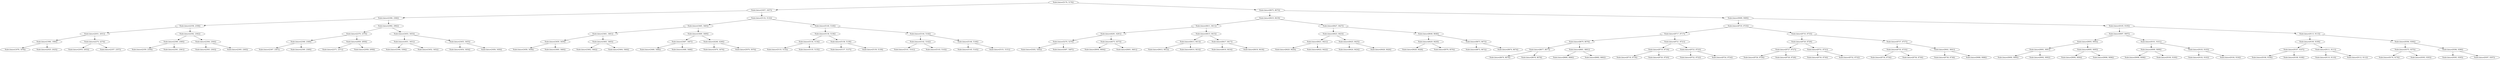 digraph G{
741700817 [label="Node{data=[5176, 5176]}"]
741700817 -> 460002294
460002294 [label="Node{data=[3457, 3457]}"]
460002294 -> 2031801412
2031801412 [label="Node{data=[2366, 2366]}"]
2031801412 -> 901856636
901856636 [label="Node{data=[2358, 2358]}"]
901856636 -> 844453097
844453097 [label="Node{data=[2031, 2031]}"]
844453097 -> 1910638070
1910638070 [label="Node{data=[1984, 1984]}"]
1910638070 -> 1584744314
1584744314 [label="Node{data=[1878, 1878]}"]
1910638070 -> 1650703125
1650703125 [label="Node{data=[2025, 2025]}"]
844453097 -> 2047433132
2047433132 [label="Node{data=[2274, 2274]}"]
2047433132 -> 463814318
463814318 [label="Node{data=[2053, 2053]}"]
2047433132 -> 1864365111
1864365111 [label="Node{data=[2357, 2357]}"]
901856636 -> 282808786
282808786 [label="Node{data=[2362, 2362]}"]
282808786 -> 548384348
548384348 [label="Node{data=[2360, 2360]}"]
548384348 -> 307078313
307078313 [label="Node{data=[2359, 2359]}"]
548384348 -> 40064155
40064155 [label="Node{data=[2361, 2361]}"]
282808786 -> 1224528068
1224528068 [label="Node{data=[2364, 2364]}"]
1224528068 -> 368855753
368855753 [label="Node{data=[2363, 2363]}"]
1224528068 -> 1793842227
1793842227 [label="Node{data=[2365, 2365]}"]
2031801412 -> 1924434553
1924434553 [label="Node{data=[2982, 2982]}"]
1924434553 -> 1549798939
1549798939 [label="Node{data=[2370, 2370]}"]
1549798939 -> 733855068
733855068 [label="Node{data=[2368, 2368]}"]
733855068 -> 520349276
520349276 [label="Node{data=[2367, 2367]}"]
733855068 -> 1228030087
1228030087 [label="Node{data=[2369, 2369]}"]
1549798939 -> 369008492
369008492 [label="Node{data=[2858, 2858]}"]
369008492 -> 1408210898
1408210898 [label="Node{data=[2371, 2371]}"]
369008492 -> 1407101685
1407101685 [label="Node{data=[2958, 2958]}"]
1924434553 -> 146009713
146009713 [label="Node{data=[3453, 3453]}"]
146009713 -> 1767314932
1767314932 [label="Node{data=[3451, 3451]}"]
1767314932 -> 1177116171
1177116171 [label="Node{data=[3394, 3394]}"]
1767314932 -> 1611058489
1611058489 [label="Node{data=[3452, 3452]}"]
146009713 -> 2001823534
2001823534 [label="Node{data=[3455, 3455]}"]
2001823534 -> 653800581
653800581 [label="Node{data=[3454, 3454]}"]
2001823534 -> 716046167
716046167 [label="Node{data=[3456, 3456]}"]
460002294 -> 2090111038
2090111038 [label="Node{data=[5132, 5132]}"]
2090111038 -> 8446101
8446101 [label="Node{data=[3465, 3465]}"]
8446101 -> 1740349468
1740349468 [label="Node{data=[3461, 3461]}"]
1740349468 -> 581549307
581549307 [label="Node{data=[3459, 3459]}"]
581549307 -> 2053426672
2053426672 [label="Node{data=[3458, 3458]}"]
581549307 -> 2112298593
2112298593 [label="Node{data=[3460, 3460]}"]
1740349468 -> 1206319745
1206319745 [label="Node{data=[3463, 3463]}"]
1206319745 -> 684185826
684185826 [label="Node{data=[3462, 3462]}"]
1206319745 -> 1947245383
1947245383 [label="Node{data=[3464, 3464]}"]
8446101 -> 834766770
834766770 [label="Node{data=[3469, 3469]}"]
834766770 -> 1099121145
1099121145 [label="Node{data=[3467, 3467]}"]
1099121145 -> 1469415907
1469415907 [label="Node{data=[3466, 3466]}"]
1099121145 -> 657449717
657449717 [label="Node{data=[3468, 3468]}"]
834766770 -> 451808693
451808693 [label="Node{data=[4246, 4246]}"]
451808693 -> 1094257560
1094257560 [label="Node{data=[3470, 3470]}"]
451808693 -> 978845893
978845893 [label="Node{data=[5070, 5070]}"]
2090111038 -> 1647863089
1647863089 [label="Node{data=[5140, 5140]}"]
1647863089 -> 147939174
147939174 [label="Node{data=[5136, 5136]}"]
147939174 -> 20832303
20832303 [label="Node{data=[5134, 5134]}"]
20832303 -> 2065274597
2065274597 [label="Node{data=[5133, 5133]}"]
20832303 -> 1512662362
1512662362 [label="Node{data=[5135, 5135]}"]
147939174 -> 1476471574
1476471574 [label="Node{data=[5138, 5138]}"]
1476471574 -> 919831713
919831713 [label="Node{data=[5137, 5137]}"]
1476471574 -> 30048800
30048800 [label="Node{data=[5139, 5139]}"]
1647863089 -> 282604790
282604790 [label="Node{data=[5144, 5144]}"]
282604790 -> 1104213088
1104213088 [label="Node{data=[5142, 5142]}"]
1104213088 -> 1795982967
1795982967 [label="Node{data=[5141, 5141]}"]
1104213088 -> 1048761012
1048761012 [label="Node{data=[5143, 5143]}"]
282604790 -> 1865166358
1865166358 [label="Node{data=[5146, 5146]}"]
1865166358 -> 697939047
697939047 [label="Node{data=[5145, 5145]}"]
1865166358 -> 648654877
648654877 [label="Node{data=[5151, 5151]}"]
741700817 -> 244764942
244764942 [label="Node{data=[8675, 8675]}"]
244764942 -> 4461140
4461140 [label="Node{data=[8419, 8419]}"]
4461140 -> 1687860407
1687860407 [label="Node{data=[8411, 8411]}"]
1687860407 -> 265865569
265865569 [label="Node{data=[6281, 6281]}"]
265865569 -> 931034933
931034933 [label="Node{data=[5270, 5270]}"]
931034933 -> 386401596
386401596 [label="Node{data=[5202, 5202]}"]
931034933 -> 646329446
646329446 [label="Node{data=[5497, 5497]}"]
265865569 -> 1876718102
1876718102 [label="Node{data=[8373, 8373]}"]
1876718102 -> 727672583
727672583 [label="Node{data=[8004, 8004]}"]
1876718102 -> 2083104437
2083104437 [label="Node{data=[8401, 8401]}"]
1687860407 -> 1805355090
1805355090 [label="Node{data=[8415, 8415]}"]
1805355090 -> 1734024181
1734024181 [label="Node{data=[8413, 8413]}"]
1734024181 -> 938225478
938225478 [label="Node{data=[8412, 8412]}"]
1734024181 -> 113322752
113322752 [label="Node{data=[8414, 8414]}"]
1805355090 -> 825227922
825227922 [label="Node{data=[8417, 8417]}"]
825227922 -> 236248049
236248049 [label="Node{data=[8416, 8416]}"]
825227922 -> 1481921386
1481921386 [label="Node{data=[8418, 8418]}"]
4461140 -> 1464007243
1464007243 [label="Node{data=[8427, 8427]}"]
1464007243 -> 427254107
427254107 [label="Node{data=[8423, 8423]}"]
427254107 -> 823454423
823454423 [label="Node{data=[8421, 8421]}"]
823454423 -> 1268850844
1268850844 [label="Node{data=[8420, 8420]}"]
823454423 -> 191961857
191961857 [label="Node{data=[8422, 8422]}"]
427254107 -> 690937485
690937485 [label="Node{data=[8425, 8425]}"]
690937485 -> 1073400621
1073400621 [label="Node{data=[8424, 8424]}"]
690937485 -> 2099100046
2099100046 [label="Node{data=[8426, 8426]}"]
1464007243 -> 2117540927
2117540927 [label="Node{data=[8648, 8648]}"]
2117540927 -> 565346242
565346242 [label="Node{data=[8429, 8429]}"]
565346242 -> 1215855482
1215855482 [label="Node{data=[8428, 8428]}"]
565346242 -> 1488546354
1488546354 [label="Node{data=[8576, 8576]}"]
2117540927 -> 514413566
514413566 [label="Node{data=[8673, 8673]}"]
514413566 -> 743924614
743924614 [label="Node{data=[8672, 8672]}"]
514413566 -> 662662877
662662877 [label="Node{data=[8674, 8674]}"]
244764942 -> 872704250
872704250 [label="Node{data=[9089, 9089]}"]
872704250 -> 1625750311
1625750311 [label="Node{data=[8725, 8725]}"]
1625750311 -> 2000355310
2000355310 [label="Node{data=[8717, 8717]}"]
2000355310 -> 728727122
728727122 [label="Node{data=[8679, 8679]}"]
728727122 -> 1010532477
1010532477 [label="Node{data=[8677, 8677]}"]
1010532477 -> 1809021726
1809021726 [label="Node{data=[8676, 8676]}"]
1010532477 -> 1270230021
1270230021 [label="Node{data=[8678, 8678]}"]
728727122 -> 461067983
461067983 [label="Node{data=[8681, 8681]}"]
461067983 -> 2074281397
2074281397 [label="Node{data=[8680, 8680]}"]
461067983 -> 198744660
198744660 [label="Node{data=[8682, 8682]}"]
2000355310 -> 1911839022
1911839022 [label="Node{data=[8721, 8721]}"]
1911839022 -> 821605617
821605617 [label="Node{data=[8719, 8719]}"]
821605617 -> 1402307062
1402307062 [label="Node{data=[8718, 8718]}"]
821605617 -> 483441642
483441642 [label="Node{data=[8720, 8720]}"]
1911839022 -> 1329507447
1329507447 [label="Node{data=[8723, 8723]}"]
1329507447 -> 974444125
974444125 [label="Node{data=[8722, 8722]}"]
1329507447 -> 1165060824
1165060824 [label="Node{data=[8724, 8724]}"]
1625750311 -> 1558677111
1558677111 [label="Node{data=[8733, 8733]}"]
1558677111 -> 1719719048
1719719048 [label="Node{data=[8729, 8729]}"]
1719719048 -> 2050641979
2050641979 [label="Node{data=[8727, 8727]}"]
2050641979 -> 886293006
886293006 [label="Node{data=[8726, 8726]}"]
2050641979 -> 1424436957
1424436957 [label="Node{data=[8728, 8728]}"]
1719719048 -> 874742877
874742877 [label="Node{data=[8731, 8731]}"]
874742877 -> 481341802
481341802 [label="Node{data=[8730, 8730]}"]
874742877 -> 920240960
920240960 [label="Node{data=[8732, 8732]}"]
1558677111 -> 1537573504
1537573504 [label="Node{data=[8737, 8737]}"]
1537573504 -> 1938613445
1938613445 [label="Node{data=[8735, 8735]}"]
1938613445 -> 1781411903
1781411903 [label="Node{data=[8734, 8734]}"]
1938613445 -> 311766521
311766521 [label="Node{data=[8736, 8736]}"]
1537573504 -> 1699941545
1699941545 [label="Node{data=[9041, 9041]}"]
1699941545 -> 1911387658
1911387658 [label="Node{data=[8738, 8738]}"]
1699941545 -> 1792610240
1792610240 [label="Node{data=[9088, 9088]}"]
872704250 -> 1360534919
1360534919 [label="Node{data=[9105, 9105]}"]
1360534919 -> 743662921
743662921 [label="Node{data=[9097, 9097]}"]
743662921 -> 915676143
915676143 [label="Node{data=[9093, 9093]}"]
915676143 -> 345089522
345089522 [label="Node{data=[9091, 9091]}"]
345089522 -> 99907266
99907266 [label="Node{data=[9090, 9090]}"]
345089522 -> 842674712
842674712 [label="Node{data=[9092, 9092]}"]
915676143 -> 610737363
610737363 [label="Node{data=[9095, 9095]}"]
610737363 -> 1027642264
1027642264 [label="Node{data=[9094, 9094]}"]
610737363 -> 455385236
455385236 [label="Node{data=[9096, 9096]}"]
743662921 -> 2020469530
2020469530 [label="Node{data=[9101, 9101]}"]
2020469530 -> 1693507904
1693507904 [label="Node{data=[9099, 9099]}"]
1693507904 -> 1570071061
1570071061 [label="Node{data=[9098, 9098]}"]
1693507904 -> 1661688115
1661688115 [label="Node{data=[9100, 9100]}"]
2020469530 -> 1948867443
1948867443 [label="Node{data=[9103, 9103]}"]
1948867443 -> 389041751
389041751 [label="Node{data=[9102, 9102]}"]
1948867443 -> 1640174446
1640174446 [label="Node{data=[9104, 9104]}"]
1360534919 -> 1480068260
1480068260 [label="Node{data=[9113, 9113]}"]
1480068260 -> 1727276563
1727276563 [label="Node{data=[9109, 9109]}"]
1727276563 -> 1940098668
1940098668 [label="Node{data=[9107, 9107]}"]
1940098668 -> 167947029
167947029 [label="Node{data=[9106, 9106]}"]
1940098668 -> 306699229
306699229 [label="Node{data=[9108, 9108]}"]
1727276563 -> 1438950200
1438950200 [label="Node{data=[9111, 9111]}"]
1438950200 -> 989566722
989566722 [label="Node{data=[9110, 9110]}"]
1438950200 -> 633264459
633264459 [label="Node{data=[9112, 9112]}"]
1480068260 -> 151742226
151742226 [label="Node{data=[9394, 9394]}"]
151742226 -> 2040973416
2040973416 [label="Node{data=[9375, 9375]}"]
2040973416 -> 528683993
528683993 [label="Node{data=[9176, 9176]}"]
2040973416 -> 1285879267
1285879267 [label="Node{data=[9393, 9393]}"]
151742226 -> 507848850
507848850 [label="Node{data=[9396, 9396]}"]
507848850 -> 1366247098
1366247098 [label="Node{data=[9395, 9395]}"]
507848850 -> 1458936469
1458936469 [label="Node{data=[9397, 9397]}"]
}